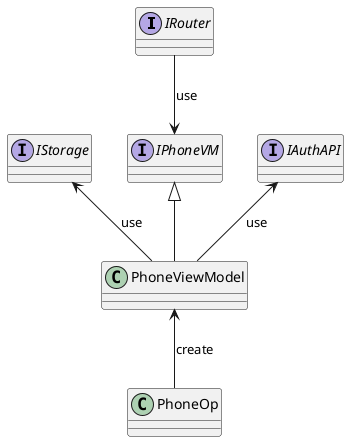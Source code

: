 @startuml phone_vm
interface IRouter
interface IStorage
interface IPhoneVM
interface IAuthAPI
class PhoneViewModel
class PhoneOp

PhoneViewModel -up-> IAuthAPI : use
PhoneViewModel -up-|> IPhoneVM
PhoneViewModel -up-> IStorage : use
PhoneOp -up-> PhoneViewModel : create
IRouter -down-> IPhoneVM : use
@enduml